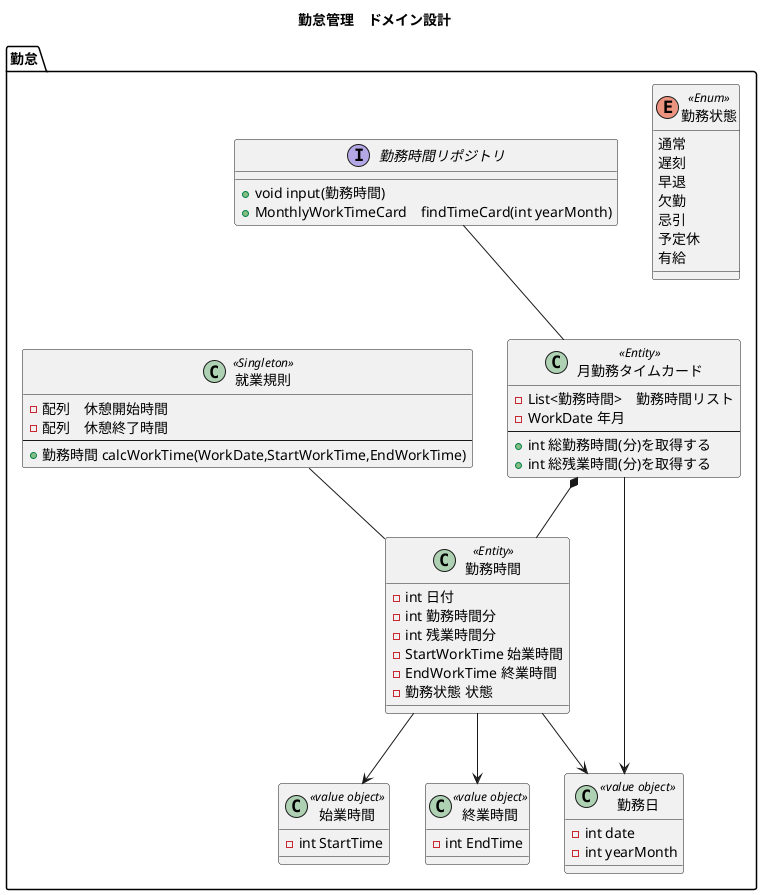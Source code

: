 @startuml

title 勤怠管理　ドメイン設計


package 勤怠{

    enum WorkState as "勤務状態" << Enum >>{
     通常
     遅刻
     早退
     欠勤
     忌引
     予定休
     有給
    }

    class WorkTime as "勤務時間"  << Entity >> {
     - int 日付
     – int 勤務時間分
     - int 残業時間分
     - StartWorkTime 始業時間
     - EndWorkTime 終業時間
     - 勤務状態 状態
    }

    class MonthlyWorkTimeCard as "月勤務タイムカード" << Entity >>{
     - List<勤務時間>　勤務時間リスト
     - WorkDate 年月
     --
     + int 総勤務時間(分)を取得する
     + int 総残業時間(分)を取得する
    }

    MonthlyWorkTimeCard *-- WorkTime


    interface WorkTimeRepository as "勤務時間リポジトリ"{
      + void input(勤務時間)
      + MonthlyWorkTimeCard　findTimeCard(int yearMonth)
    }

    WorkTimeRepository -- MonthlyWorkTimeCard

    class StartWorkTime as "始業時間" << value object >>{
     - int StartTime
    }
    WorkTime --> StartWorkTime

    class EndWorkTime as "終業時間" << value object >>{
     - int EndTime
    }
    WorkTime --> EndWorkTime

    class WorkDate as "勤務日" << value object >>{
     - int date
     - int yearMonth
    }
    WorkTime --> WorkDate
    MonthlyWorkTimeCard --> WorkDate

    class WorkingRule as "就業規則" << Singleton >>{
     - 配列　休憩開始時間
     - 配列　休憩終了時間
    --
     + 勤務時間 calcWorkTime(WorkDate,StartWorkTime,EndWorkTime)
    }
    WorkingRule -- WorkTime

}
@enduml

